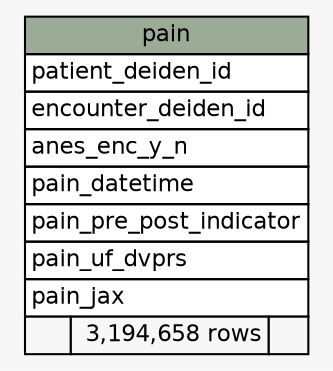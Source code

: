 // dot 2.38.0 on Linux 4.15.0-34-generic
// SchemaSpy rev 590
digraph "pain" {
  graph [
    rankdir="RL"
    bgcolor="#f7f7f7"
    nodesep="0.18"
    ranksep="0.46"
    fontname="Helvetica"
    fontsize="11"
  ];
  node [
    fontname="Helvetica"
    fontsize="11"
    shape="plaintext"
  ];
  edge [
    arrowsize="0.8"
  ];
  "pain" [
    label=<
    <TABLE BORDER="0" CELLBORDER="1" CELLSPACING="0" BGCOLOR="#ffffff">
      <TR><TD COLSPAN="3" BGCOLOR="#9bab96" ALIGN="CENTER">pain</TD></TR>
      <TR><TD PORT="patient_deiden_id" COLSPAN="3" ALIGN="LEFT">patient_deiden_id</TD></TR>
      <TR><TD PORT="encounter_deiden_id" COLSPAN="3" ALIGN="LEFT">encounter_deiden_id</TD></TR>
      <TR><TD PORT="anes_enc_y_n" COLSPAN="3" ALIGN="LEFT">anes_enc_y_n</TD></TR>
      <TR><TD PORT="pain_datetime" COLSPAN="3" ALIGN="LEFT">pain_datetime</TD></TR>
      <TR><TD PORT="pain_pre_post_indicator" COLSPAN="3" ALIGN="LEFT">pain_pre_post_indicator</TD></TR>
      <TR><TD PORT="pain_uf_dvprs" COLSPAN="3" ALIGN="LEFT">pain_uf_dvprs</TD></TR>
      <TR><TD PORT="pain_jax" COLSPAN="3" ALIGN="LEFT">pain_jax</TD></TR>
      <TR><TD ALIGN="LEFT" BGCOLOR="#f7f7f7">  </TD><TD ALIGN="RIGHT" BGCOLOR="#f7f7f7">3,194,658 rows</TD><TD ALIGN="RIGHT" BGCOLOR="#f7f7f7">  </TD></TR>
    </TABLE>>
    URL="tables/pain.html"
    tooltip="pain"
  ];
}
